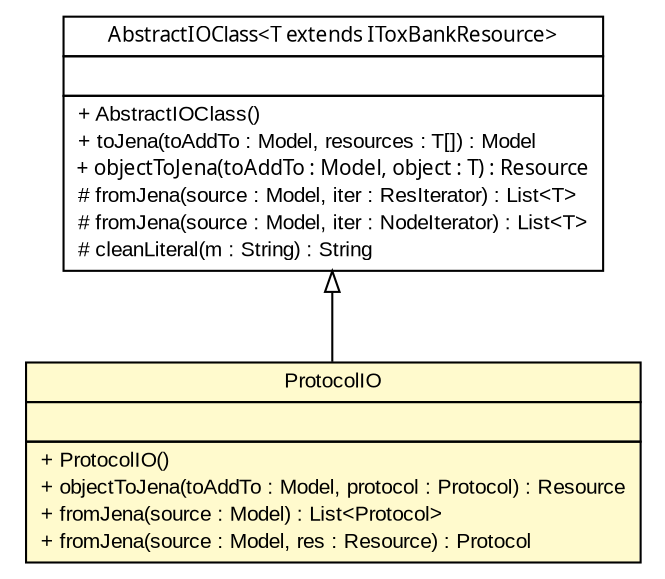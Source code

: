 #!/usr/local/bin/dot
#
# Class diagram 
# Generated by UmlGraph version 4.6 (http://www.spinellis.gr/sw/umlgraph)
#

digraph G {
	edge [fontname="arial",fontsize=10,labelfontname="arial",labelfontsize=10];
	node [fontname="arial",fontsize=10,shape=plaintext];
	// net.toxbank.client.io.rdf.ProtocolIO
	c367 [label=<<table border="0" cellborder="1" cellspacing="0" cellpadding="2" port="p" bgcolor="lemonChiffon" href="./ProtocolIO.html">
		<tr><td><table border="0" cellspacing="0" cellpadding="1">
			<tr><td> ProtocolIO </td></tr>
		</table></td></tr>
		<tr><td><table border="0" cellspacing="0" cellpadding="1">
			<tr><td align="left">  </td></tr>
		</table></td></tr>
		<tr><td><table border="0" cellspacing="0" cellpadding="1">
			<tr><td align="left"> + ProtocolIO() </td></tr>
			<tr><td align="left"> + objectToJena(toAddTo : Model, protocol : Protocol) : Resource </td></tr>
			<tr><td align="left"> + fromJena(source : Model) : List&lt;Protocol&gt; </td></tr>
			<tr><td align="left"> + fromJena(source : Model, res : Resource) : Protocol </td></tr>
		</table></td></tr>
		</table>>, fontname="arial", fontcolor="black", fontsize=10.0];
	// net.toxbank.client.io.rdf.AbstractIOClass<T extends net.toxbank.client.resource.IToxBankResource>
	c375 [label=<<table border="0" cellborder="1" cellspacing="0" cellpadding="2" port="p" href="./AbstractIOClass.html">
		<tr><td><table border="0" cellspacing="0" cellpadding="1">
			<tr><td><font face="ariali"> AbstractIOClass&lt;T extends IToxBankResource&gt; </font></td></tr>
		</table></td></tr>
		<tr><td><table border="0" cellspacing="0" cellpadding="1">
			<tr><td align="left">  </td></tr>
		</table></td></tr>
		<tr><td><table border="0" cellspacing="0" cellpadding="1">
			<tr><td align="left"> + AbstractIOClass() </td></tr>
			<tr><td align="left"> + toJena(toAddTo : Model, resources : T[]) : Model </td></tr>
			<tr><td align="left"><font face="ariali" point-size="10.0"> + objectToJena(toAddTo : Model, object : T) : Resource </font></td></tr>
			<tr><td align="left"> # fromJena(source : Model, iter : ResIterator) : List&lt;T&gt; </td></tr>
			<tr><td align="left"> # fromJena(source : Model, iter : NodeIterator) : List&lt;T&gt; </td></tr>
			<tr><td align="left"> # cleanLiteral(m : String) : String </td></tr>
		</table></td></tr>
		</table>>, fontname="arial", fontcolor="black", fontsize=10.0];
	//net.toxbank.client.io.rdf.ProtocolIO extends net.toxbank.client.io.rdf.AbstractIOClass<net.toxbank.client.resource.Protocol>
	c375:p -> c367:p [dir=back,arrowtail=empty];
}

